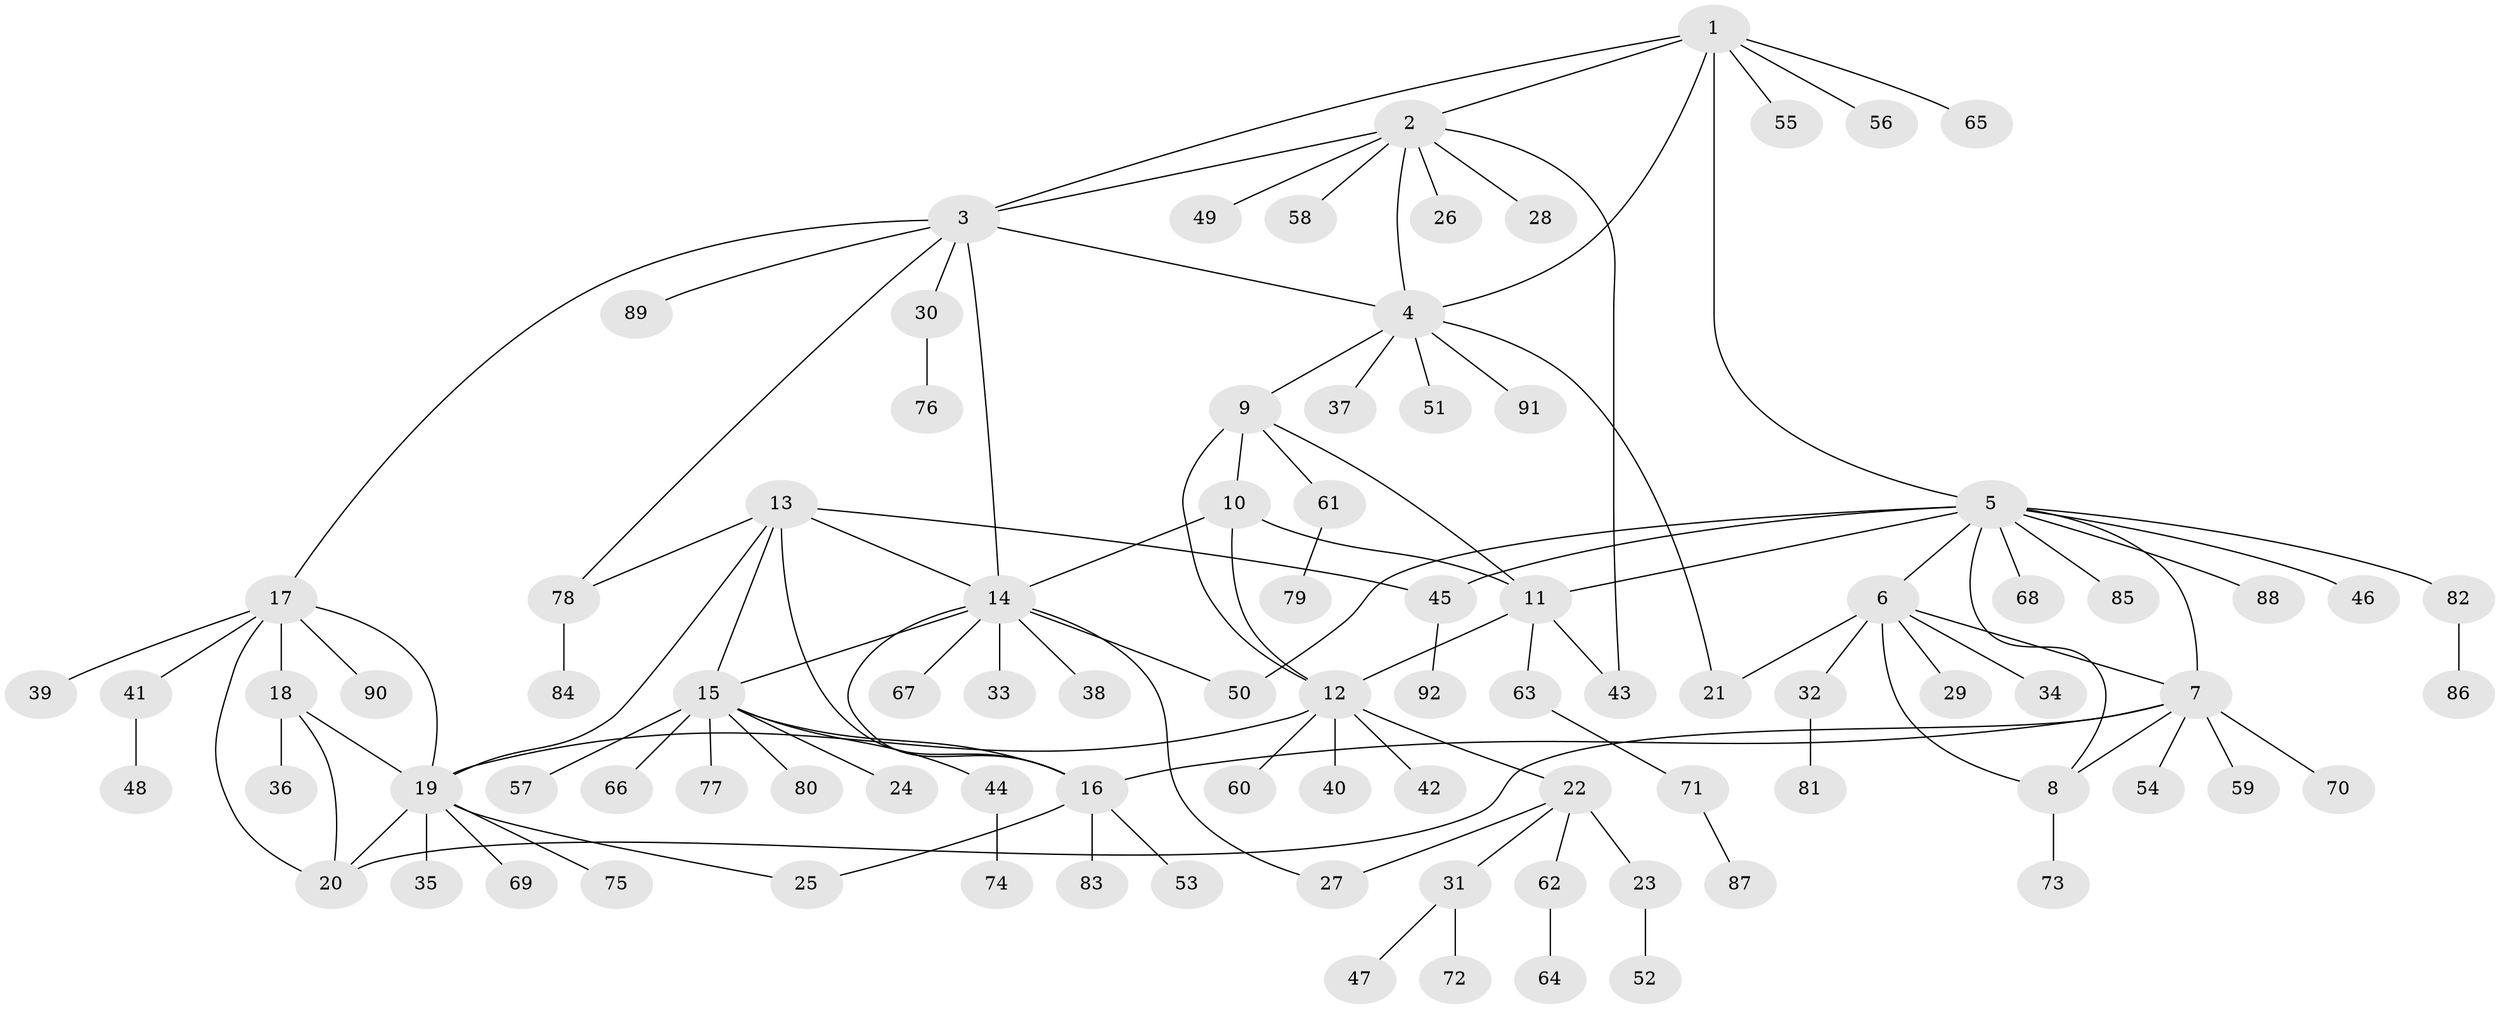 // coarse degree distribution, {6: 0.09090909090909091, 7: 0.07575757575757576, 11: 0.015151515151515152, 3: 0.030303030303030304, 5: 0.030303030303030304, 4: 0.030303030303030304, 9: 0.015151515151515152, 8: 0.030303030303030304, 2: 0.15151515151515152, 1: 0.5303030303030303}
// Generated by graph-tools (version 1.1) at 2025/52/03/04/25 22:52:39]
// undirected, 92 vertices, 119 edges
graph export_dot {
  node [color=gray90,style=filled];
  1;
  2;
  3;
  4;
  5;
  6;
  7;
  8;
  9;
  10;
  11;
  12;
  13;
  14;
  15;
  16;
  17;
  18;
  19;
  20;
  21;
  22;
  23;
  24;
  25;
  26;
  27;
  28;
  29;
  30;
  31;
  32;
  33;
  34;
  35;
  36;
  37;
  38;
  39;
  40;
  41;
  42;
  43;
  44;
  45;
  46;
  47;
  48;
  49;
  50;
  51;
  52;
  53;
  54;
  55;
  56;
  57;
  58;
  59;
  60;
  61;
  62;
  63;
  64;
  65;
  66;
  67;
  68;
  69;
  70;
  71;
  72;
  73;
  74;
  75;
  76;
  77;
  78;
  79;
  80;
  81;
  82;
  83;
  84;
  85;
  86;
  87;
  88;
  89;
  90;
  91;
  92;
  1 -- 2;
  1 -- 3;
  1 -- 4;
  1 -- 5;
  1 -- 55;
  1 -- 56;
  1 -- 65;
  2 -- 3;
  2 -- 4;
  2 -- 26;
  2 -- 28;
  2 -- 43;
  2 -- 49;
  2 -- 58;
  3 -- 4;
  3 -- 14;
  3 -- 17;
  3 -- 30;
  3 -- 78;
  3 -- 89;
  4 -- 9;
  4 -- 21;
  4 -- 37;
  4 -- 51;
  4 -- 91;
  5 -- 6;
  5 -- 7;
  5 -- 8;
  5 -- 11;
  5 -- 45;
  5 -- 46;
  5 -- 50;
  5 -- 68;
  5 -- 82;
  5 -- 85;
  5 -- 88;
  6 -- 7;
  6 -- 8;
  6 -- 21;
  6 -- 29;
  6 -- 32;
  6 -- 34;
  7 -- 8;
  7 -- 16;
  7 -- 20;
  7 -- 54;
  7 -- 59;
  7 -- 70;
  8 -- 73;
  9 -- 10;
  9 -- 11;
  9 -- 12;
  9 -- 61;
  10 -- 11;
  10 -- 12;
  10 -- 14;
  11 -- 12;
  11 -- 43;
  11 -- 63;
  12 -- 19;
  12 -- 22;
  12 -- 40;
  12 -- 42;
  12 -- 60;
  13 -- 14;
  13 -- 15;
  13 -- 16;
  13 -- 19;
  13 -- 45;
  13 -- 78;
  14 -- 15;
  14 -- 16;
  14 -- 27;
  14 -- 33;
  14 -- 38;
  14 -- 50;
  14 -- 67;
  15 -- 16;
  15 -- 24;
  15 -- 44;
  15 -- 57;
  15 -- 66;
  15 -- 77;
  15 -- 80;
  16 -- 25;
  16 -- 53;
  16 -- 83;
  17 -- 18;
  17 -- 19;
  17 -- 20;
  17 -- 39;
  17 -- 41;
  17 -- 90;
  18 -- 19;
  18 -- 20;
  18 -- 36;
  19 -- 20;
  19 -- 25;
  19 -- 35;
  19 -- 69;
  19 -- 75;
  22 -- 23;
  22 -- 27;
  22 -- 31;
  22 -- 62;
  23 -- 52;
  30 -- 76;
  31 -- 47;
  31 -- 72;
  32 -- 81;
  41 -- 48;
  44 -- 74;
  45 -- 92;
  61 -- 79;
  62 -- 64;
  63 -- 71;
  71 -- 87;
  78 -- 84;
  82 -- 86;
}
